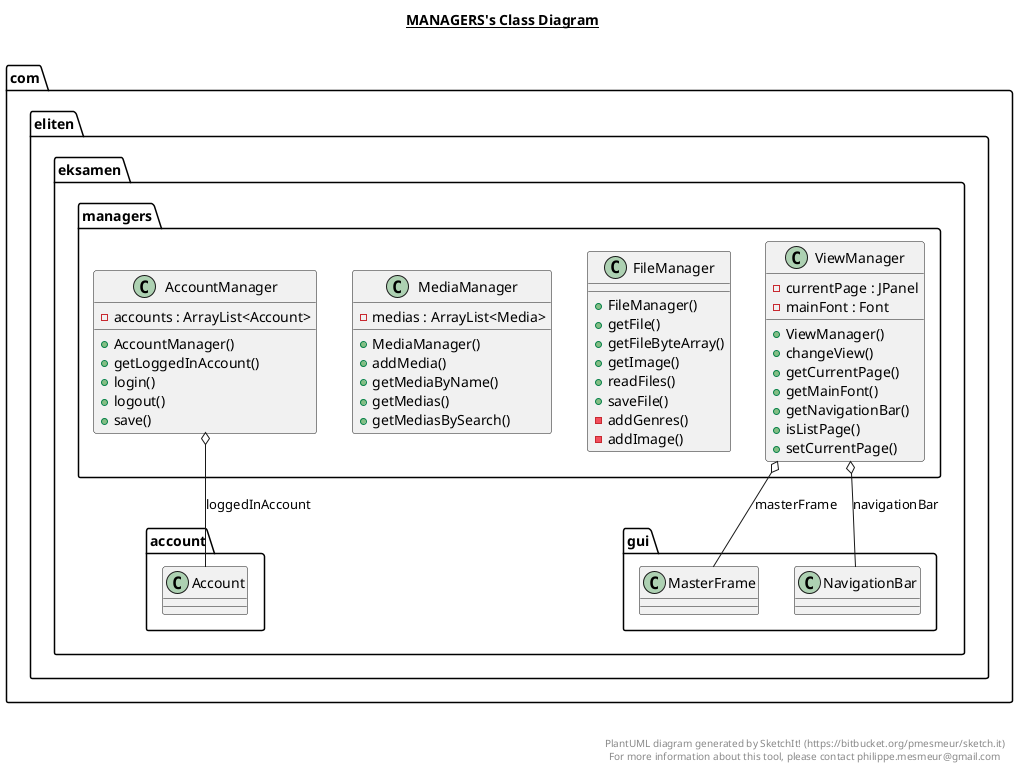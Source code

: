 @startuml

title __MANAGERS's Class Diagram__\n

  namespace com.eliten.eksamen {
    namespace managers {
      class com.eliten.eksamen.managers.AccountManager {
          - accounts : ArrayList<Account>
          + AccountManager()
          + getLoggedInAccount()
          + login()
          + logout()
          + save()
      }
    }
  }
  

  namespace com.eliten.eksamen {
    namespace managers {
      class com.eliten.eksamen.managers.FileManager {
          + FileManager()
          + getFile()
          + getFileByteArray()
          + getImage()
          + readFiles()
          + saveFile()
          - addGenres()
          - addImage()
      }
    }
  }
  

  namespace com.eliten.eksamen {
    namespace managers {
      class com.eliten.eksamen.managers.MediaManager {
          - medias : ArrayList<Media>
          + MediaManager()
          + addMedia()
          + getMediaByName()
          + getMedias()
          + getMediasBySearch()
      }
    }
  }
  

  namespace com.eliten.eksamen {
    namespace managers {
      class com.eliten.eksamen.managers.ViewManager {
          - currentPage : JPanel
          - mainFont : Font
          + ViewManager()
          + changeView()
          + getCurrentPage()
          + getMainFont()
          + getNavigationBar()
          + isListPage()
          + setCurrentPage()
      }
    }
  }
  

  com.eliten.eksamen.managers.AccountManager o-- com.eliten.eksamen.account.Account : loggedInAccount
  com.eliten.eksamen.managers.ViewManager o-- com.eliten.eksamen.gui.MasterFrame : masterFrame
  com.eliten.eksamen.managers.ViewManager o-- com.eliten.eksamen.gui.NavigationBar : navigationBar


right footer


PlantUML diagram generated by SketchIt! (https://bitbucket.org/pmesmeur/sketch.it)
For more information about this tool, please contact philippe.mesmeur@gmail.com
endfooter

@enduml
